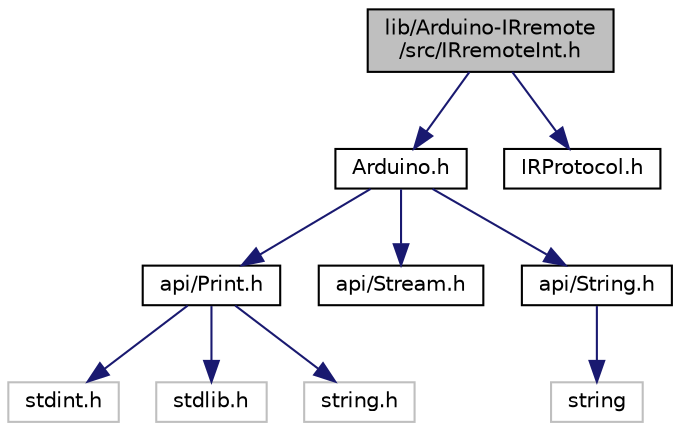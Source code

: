digraph "lib/Arduino-IRremote/src/IRremoteInt.h"
{
 // LATEX_PDF_SIZE
  edge [fontname="Helvetica",fontsize="10",labelfontname="Helvetica",labelfontsize="10"];
  node [fontname="Helvetica",fontsize="10",shape=record];
  Node1 [label="lib/Arduino-IRremote\l/src/IRremoteInt.h",height=0.2,width=0.4,color="black", fillcolor="grey75", style="filled", fontcolor="black",tooltip="Contains all declarations required for the interface to IRremote. Could not be named IRremote...."];
  Node1 -> Node2 [color="midnightblue",fontsize="10",style="solid"];
  Node2 [label="Arduino.h",height=0.2,width=0.4,color="black", fillcolor="white", style="filled",URL="$Arduino_8h_source.html",tooltip=" "];
  Node2 -> Node3 [color="midnightblue",fontsize="10",style="solid"];
  Node3 [label="api/Print.h",height=0.2,width=0.4,color="black", fillcolor="white", style="filled",URL="$Print_8h_source.html",tooltip=" "];
  Node3 -> Node4 [color="midnightblue",fontsize="10",style="solid"];
  Node4 [label="stdint.h",height=0.2,width=0.4,color="grey75", fillcolor="white", style="filled",tooltip=" "];
  Node3 -> Node5 [color="midnightblue",fontsize="10",style="solid"];
  Node5 [label="stdlib.h",height=0.2,width=0.4,color="grey75", fillcolor="white", style="filled",tooltip=" "];
  Node3 -> Node6 [color="midnightblue",fontsize="10",style="solid"];
  Node6 [label="string.h",height=0.2,width=0.4,color="grey75", fillcolor="white", style="filled",tooltip=" "];
  Node2 -> Node7 [color="midnightblue",fontsize="10",style="solid"];
  Node7 [label="api/Stream.h",height=0.2,width=0.4,color="black", fillcolor="white", style="filled",URL="$Stream_8h_source.html",tooltip=" "];
  Node2 -> Node8 [color="midnightblue",fontsize="10",style="solid"];
  Node8 [label="api/String.h",height=0.2,width=0.4,color="black", fillcolor="white", style="filled",URL="$String_8h_source.html",tooltip=" "];
  Node8 -> Node9 [color="midnightblue",fontsize="10",style="solid"];
  Node9 [label="string",height=0.2,width=0.4,color="grey75", fillcolor="white", style="filled",tooltip=" "];
  Node1 -> Node10 [color="midnightblue",fontsize="10",style="solid"];
  Node10 [label="IRProtocol.h",height=0.2,width=0.4,color="black", fillcolor="white", style="filled",URL="$IRProtocol_8h.html",tooltip="Common declarations for receiving and sending."];
}
